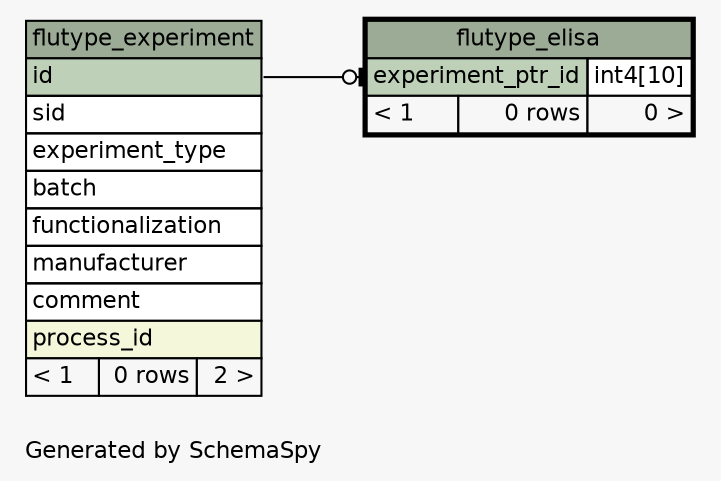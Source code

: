 // dot 2.38.0 on Linux 4.4.0-89-generic
// SchemaSpy rev 590
digraph "oneDegreeRelationshipsDiagram" {
  graph [
    rankdir="RL"
    bgcolor="#f7f7f7"
    label="\nGenerated by SchemaSpy"
    labeljust="l"
    nodesep="0.18"
    ranksep="0.46"
    fontname="Helvetica"
    fontsize="11"
  ];
  node [
    fontname="Helvetica"
    fontsize="11"
    shape="plaintext"
  ];
  edge [
    arrowsize="0.8"
  ];
  "flutype_elisa":"experiment_ptr_id":w -> "flutype_experiment":"id":e [arrowhead=none dir=back arrowtail=teeodot];
  "flutype_elisa" [
    label=<
    <TABLE BORDER="2" CELLBORDER="1" CELLSPACING="0" BGCOLOR="#ffffff">
      <TR><TD COLSPAN="3" BGCOLOR="#9bab96" ALIGN="CENTER">flutype_elisa</TD></TR>
      <TR><TD PORT="experiment_ptr_id" COLSPAN="2" BGCOLOR="#bed1b8" ALIGN="LEFT">experiment_ptr_id</TD><TD PORT="experiment_ptr_id.type" ALIGN="LEFT">int4[10]</TD></TR>
      <TR><TD ALIGN="LEFT" BGCOLOR="#f7f7f7">&lt; 1</TD><TD ALIGN="RIGHT" BGCOLOR="#f7f7f7">0 rows</TD><TD ALIGN="RIGHT" BGCOLOR="#f7f7f7">0 &gt;</TD></TR>
    </TABLE>>
    URL="flutype_elisa.html"
    tooltip="flutype_elisa"
  ];
  "flutype_experiment" [
    label=<
    <TABLE BORDER="0" CELLBORDER="1" CELLSPACING="0" BGCOLOR="#ffffff">
      <TR><TD COLSPAN="3" BGCOLOR="#9bab96" ALIGN="CENTER">flutype_experiment</TD></TR>
      <TR><TD PORT="id" COLSPAN="3" BGCOLOR="#bed1b8" ALIGN="LEFT">id</TD></TR>
      <TR><TD PORT="sid" COLSPAN="3" ALIGN="LEFT">sid</TD></TR>
      <TR><TD PORT="experiment_type" COLSPAN="3" ALIGN="LEFT">experiment_type</TD></TR>
      <TR><TD PORT="batch" COLSPAN="3" ALIGN="LEFT">batch</TD></TR>
      <TR><TD PORT="functionalization" COLSPAN="3" ALIGN="LEFT">functionalization</TD></TR>
      <TR><TD PORT="manufacturer" COLSPAN="3" ALIGN="LEFT">manufacturer</TD></TR>
      <TR><TD PORT="comment" COLSPAN="3" ALIGN="LEFT">comment</TD></TR>
      <TR><TD PORT="process_id" COLSPAN="3" BGCOLOR="#f4f7da" ALIGN="LEFT">process_id</TD></TR>
      <TR><TD ALIGN="LEFT" BGCOLOR="#f7f7f7">&lt; 1</TD><TD ALIGN="RIGHT" BGCOLOR="#f7f7f7">0 rows</TD><TD ALIGN="RIGHT" BGCOLOR="#f7f7f7">2 &gt;</TD></TR>
    </TABLE>>
    URL="flutype_experiment.html"
    tooltip="flutype_experiment"
  ];
}
